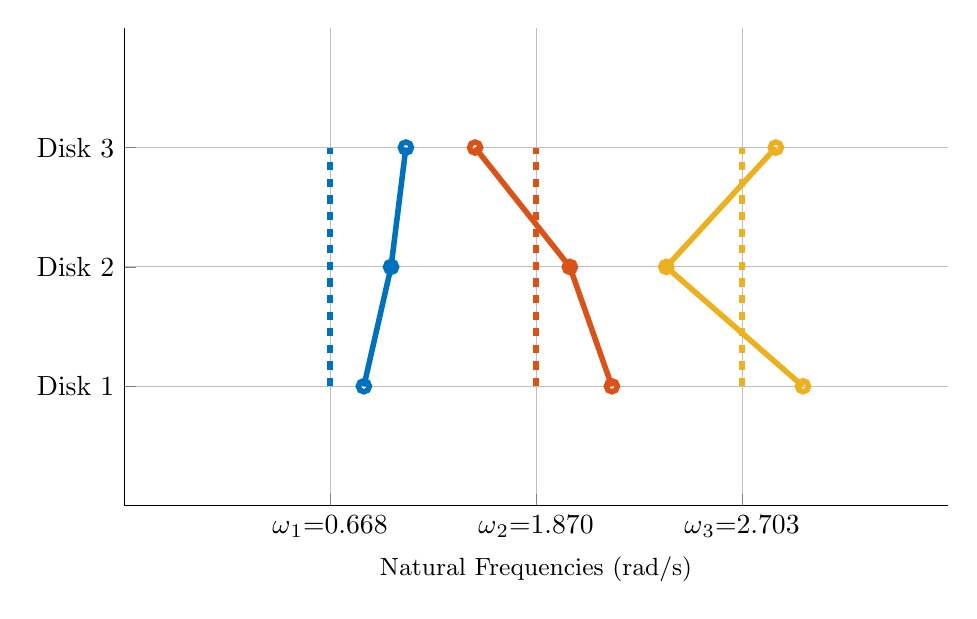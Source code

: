 % This file was created by matlab2tikz.
%
\definecolor{mycolor1}{rgb}{0.0,0.447,0.741}%
\definecolor{mycolor2}{rgb}{0.851,0.325,0.098}%
\definecolor{mycolor3}{rgb}{0.929,0.694,0.125}%
%
\begin{tikzpicture}

\begin{axis}[%
width=0.863\textwidth,
height=0.5\textwidth,
at={(0\textwidth,0\textwidth)},
scale only axis,
xmin=0,
xmax=4,
xtick={1,2,3},
xticklabels={{$\omega{}_\text{1}\text{=0.668}$},{$\omega{}_\text{2}\text{=1.870}$},{$\omega{}_\text{3}\text{=2.703}$}},
xlabel style={font=\color{white!15!black}},
xlabel={Natural Frequencies (rad/s)},
ymin=0,
ymax=4,
ytick={1,2,3},
yticklabels={{Disk 1},{Disk 2},{Disk 3}},
axis background/.style={fill=white},
axis x line*=bottom,
axis y line*=left,
xmajorgrids,
ymajorgrids,
ylabel style={font=\small},
xlabel style={font=\small}
]
\addplot [color=mycolor1, dashed, line width=2.0pt, forget plot]
  table[row sep=crcr]{%
1	1\\
1	2\\
1	3\\
};
\addplot [color=mycolor1, line width=2.0pt, mark=o, mark options={solid, mycolor1}, forget plot]
  table[row sep=crcr]{%
1.164	1\\
1.296	2\\
1.368	3\\
};
\addplot [color=mycolor2, dashed, line width=2.0pt, forget plot]
  table[row sep=crcr]{%
2	1\\
2	2\\
2	3\\
};
\addplot [color=mycolor2, line width=2.0pt, mark=o, mark options={solid, mycolor2}, forget plot]
  table[row sep=crcr]{%
2.368	1\\
2.164	2\\
1.704	3\\
};
\addplot [color=mycolor3, dashed, line width=2.0pt, forget plot]
  table[row sep=crcr]{%
3	1\\
3	2\\
3	3\\
};
\addplot [color=mycolor3, line width=2.0pt, mark=o, mark options={solid, mycolor3}, forget plot]
  table[row sep=crcr]{%
3.296	1\\
2.632	2\\
3.164	3\\
};
\end{axis}
\end{tikzpicture}%